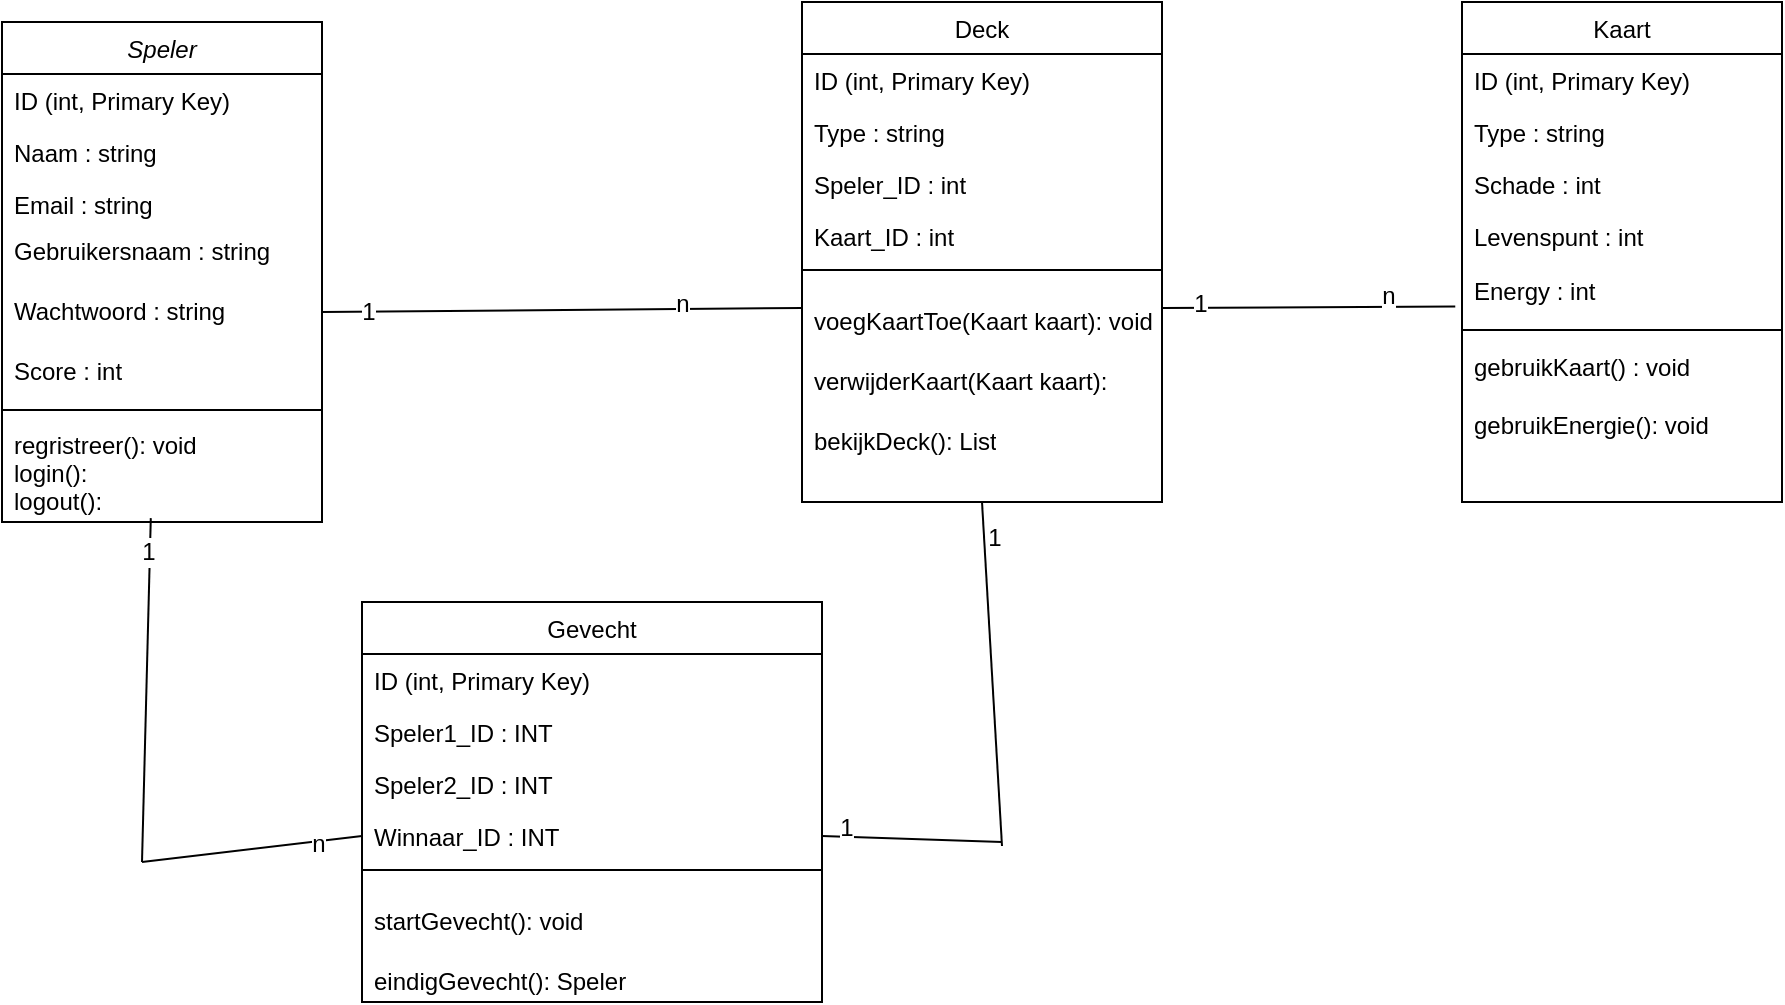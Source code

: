 <mxfile scale="1" border="0" version="27.1.3" pages="6">
  <diagram id="C5RBs43oDa-KdzZeNtuy" name="Page-1">
    <mxGraphModel dx="1281" dy="675" grid="1" gridSize="10" guides="1" tooltips="1" connect="1" arrows="1" fold="1" page="1" pageScale="1" pageWidth="291" pageHeight="413" math="0" shadow="0">
      <root>
        <mxCell id="WIyWlLk6GJQsqaUBKTNV-0" />
        <mxCell id="WIyWlLk6GJQsqaUBKTNV-1" parent="WIyWlLk6GJQsqaUBKTNV-0" />
        <mxCell id="zkfFHV4jXpPFQw0GAbJ--17" value="Kaart" style="swimlane;fontStyle=0;align=center;verticalAlign=top;childLayout=stackLayout;horizontal=1;startSize=26;horizontalStack=0;resizeParent=1;resizeLast=0;collapsible=1;marginBottom=0;rounded=0;shadow=0;strokeWidth=1;" parent="WIyWlLk6GJQsqaUBKTNV-1" vertex="1">
          <mxGeometry x="790" y="100" width="160" height="250" as="geometry">
            <mxRectangle x="550" y="140" width="160" height="26" as="alternateBounds" />
          </mxGeometry>
        </mxCell>
        <mxCell id="zkfFHV4jXpPFQw0GAbJ--18" value="ID (int, Primary Key)" style="text;align=left;verticalAlign=top;spacingLeft=4;spacingRight=4;overflow=hidden;rotatable=0;points=[[0,0.5],[1,0.5]];portConstraint=eastwest;" parent="zkfFHV4jXpPFQw0GAbJ--17" vertex="1">
          <mxGeometry y="26" width="160" height="26" as="geometry" />
        </mxCell>
        <mxCell id="zkfFHV4jXpPFQw0GAbJ--19" value="Type : string" style="text;align=left;verticalAlign=top;spacingLeft=4;spacingRight=4;overflow=hidden;rotatable=0;points=[[0,0.5],[1,0.5]];portConstraint=eastwest;rounded=0;shadow=0;html=0;" parent="zkfFHV4jXpPFQw0GAbJ--17" vertex="1">
          <mxGeometry y="52" width="160" height="26" as="geometry" />
        </mxCell>
        <mxCell id="zkfFHV4jXpPFQw0GAbJ--20" value="Schade : int" style="text;align=left;verticalAlign=top;spacingLeft=4;spacingRight=4;overflow=hidden;rotatable=0;points=[[0,0.5],[1,0.5]];portConstraint=eastwest;rounded=0;shadow=0;html=0;" parent="zkfFHV4jXpPFQw0GAbJ--17" vertex="1">
          <mxGeometry y="78" width="160" height="26" as="geometry" />
        </mxCell>
        <mxCell id="zkfFHV4jXpPFQw0GAbJ--21" value="Levenspunt : int" style="text;align=left;verticalAlign=top;spacingLeft=4;spacingRight=4;overflow=hidden;rotatable=0;points=[[0,0.5],[1,0.5]];portConstraint=eastwest;rounded=0;shadow=0;html=0;" parent="zkfFHV4jXpPFQw0GAbJ--17" vertex="1">
          <mxGeometry y="104" width="160" height="26" as="geometry" />
        </mxCell>
        <mxCell id="dpaKS7ABCNaIOdISt4pN-32" value="Energy : int" style="text;strokeColor=none;fillColor=none;align=left;verticalAlign=middle;spacingLeft=4;spacingRight=4;overflow=hidden;points=[[0,0.5],[1,0.5]];portConstraint=eastwest;rotatable=0;whiteSpace=wrap;html=1;" parent="zkfFHV4jXpPFQw0GAbJ--17" vertex="1">
          <mxGeometry y="130" width="160" height="30" as="geometry" />
        </mxCell>
        <mxCell id="zkfFHV4jXpPFQw0GAbJ--23" value="" style="line;html=1;strokeWidth=1;align=left;verticalAlign=middle;spacingTop=-1;spacingLeft=3;spacingRight=3;rotatable=0;labelPosition=right;points=[];portConstraint=eastwest;" parent="zkfFHV4jXpPFQw0GAbJ--17" vertex="1">
          <mxGeometry y="160" width="160" height="8" as="geometry" />
        </mxCell>
        <mxCell id="dpaKS7ABCNaIOdISt4pN-13" value="gebruikKaart() : void" style="text;strokeColor=none;fillColor=none;align=left;verticalAlign=middle;spacingLeft=4;spacingRight=4;overflow=hidden;points=[[0,0.5],[1,0.5]];portConstraint=eastwest;rotatable=0;whiteSpace=wrap;html=1;" parent="zkfFHV4jXpPFQw0GAbJ--17" vertex="1">
          <mxGeometry y="168" width="160" height="30" as="geometry" />
        </mxCell>
        <mxCell id="dpaKS7ABCNaIOdISt4pN-5" value="gebruikEnergie(): void" style="text;align=left;verticalAlign=top;spacingLeft=4;spacingRight=4;overflow=hidden;rotatable=0;points=[[0,0.5],[1,0.5]];portConstraint=eastwest;rounded=0;shadow=0;html=0;" parent="zkfFHV4jXpPFQw0GAbJ--17" vertex="1">
          <mxGeometry y="198" width="160" height="22" as="geometry" />
        </mxCell>
        <mxCell id="b8Adhgz8Nm8odk31aYE--22" value="Deck" style="swimlane;fontStyle=0;align=center;verticalAlign=top;childLayout=stackLayout;horizontal=1;startSize=26;horizontalStack=0;resizeParent=1;resizeLast=0;collapsible=1;marginBottom=0;rounded=0;shadow=0;strokeWidth=1;" parent="WIyWlLk6GJQsqaUBKTNV-1" vertex="1">
          <mxGeometry x="460" y="100" width="180" height="250" as="geometry">
            <mxRectangle x="550" y="140" width="160" height="26" as="alternateBounds" />
          </mxGeometry>
        </mxCell>
        <mxCell id="b8Adhgz8Nm8odk31aYE--23" value="ID (int, Primary Key)" style="text;align=left;verticalAlign=top;spacingLeft=4;spacingRight=4;overflow=hidden;rotatable=0;points=[[0,0.5],[1,0.5]];portConstraint=eastwest;" parent="b8Adhgz8Nm8odk31aYE--22" vertex="1">
          <mxGeometry y="26" width="180" height="26" as="geometry" />
        </mxCell>
        <mxCell id="b8Adhgz8Nm8odk31aYE--24" value="Type : string" style="text;align=left;verticalAlign=top;spacingLeft=4;spacingRight=4;overflow=hidden;rotatable=0;points=[[0,0.5],[1,0.5]];portConstraint=eastwest;rounded=0;shadow=0;html=0;" parent="b8Adhgz8Nm8odk31aYE--22" vertex="1">
          <mxGeometry y="52" width="180" height="26" as="geometry" />
        </mxCell>
        <mxCell id="b8Adhgz8Nm8odk31aYE--25" value="Speler_ID : int" style="text;align=left;verticalAlign=top;spacingLeft=4;spacingRight=4;overflow=hidden;rotatable=0;points=[[0,0.5],[1,0.5]];portConstraint=eastwest;rounded=0;shadow=0;html=0;" parent="b8Adhgz8Nm8odk31aYE--22" vertex="1">
          <mxGeometry y="78" width="180" height="26" as="geometry" />
        </mxCell>
        <mxCell id="b8Adhgz8Nm8odk31aYE--26" value="Kaart_ID : int" style="text;align=left;verticalAlign=top;spacingLeft=4;spacingRight=4;overflow=hidden;rotatable=0;points=[[0,0.5],[1,0.5]];portConstraint=eastwest;rounded=0;shadow=0;html=0;" parent="b8Adhgz8Nm8odk31aYE--22" vertex="1">
          <mxGeometry y="104" width="180" height="26" as="geometry" />
        </mxCell>
        <mxCell id="b8Adhgz8Nm8odk31aYE--27" value="" style="line;html=1;strokeWidth=1;align=left;verticalAlign=middle;spacingTop=-1;spacingLeft=3;spacingRight=3;rotatable=0;labelPosition=right;points=[];portConstraint=eastwest;" parent="b8Adhgz8Nm8odk31aYE--22" vertex="1">
          <mxGeometry y="130" width="180" height="8" as="geometry" />
        </mxCell>
        <mxCell id="b8Adhgz8Nm8odk31aYE--29" value="&lt;p data-pm-slice=&quot;1 1 [&amp;quot;list&amp;quot;,{&amp;quot;spread&amp;quot;:false,&amp;quot;start&amp;quot;:633,&amp;quot;end&amp;quot;:730},&amp;quot;regular_list_item&amp;quot;,{&amp;quot;start&amp;quot;:633,&amp;quot;end&amp;quot;:666}]&quot;&gt;voegKaartToe(Kaart kaart): void&lt;/p&gt;" style="text;strokeColor=none;fillColor=none;align=left;verticalAlign=middle;spacingLeft=4;spacingRight=4;overflow=hidden;points=[[0,0.5],[1,0.5]];portConstraint=eastwest;rotatable=0;whiteSpace=wrap;html=1;" parent="b8Adhgz8Nm8odk31aYE--22" vertex="1">
          <mxGeometry y="138" width="180" height="30" as="geometry" />
        </mxCell>
        <mxCell id="b8Adhgz8Nm8odk31aYE--31" value="&lt;p data-pm-slice=&quot;1 1 [&amp;quot;list&amp;quot;,{&amp;quot;spread&amp;quot;:false,&amp;quot;start&amp;quot;:633,&amp;quot;end&amp;quot;:730},&amp;quot;regular_list_item&amp;quot;,{&amp;quot;start&amp;quot;:667,&amp;quot;end&amp;quot;:702}]&quot;&gt;verwijderKaart(Kaart kaart): void&lt;/p&gt;" style="text;strokeColor=none;fillColor=none;align=left;verticalAlign=middle;spacingLeft=4;spacingRight=4;overflow=hidden;points=[[0,0.5],[1,0.5]];portConstraint=eastwest;rotatable=0;whiteSpace=wrap;html=1;" parent="b8Adhgz8Nm8odk31aYE--22" vertex="1">
          <mxGeometry y="168" width="180" height="30" as="geometry" />
        </mxCell>
        <mxCell id="b8Adhgz8Nm8odk31aYE--30" value="&lt;p data-pm-slice=&quot;1 1 [&amp;quot;list&amp;quot;,{&amp;quot;spread&amp;quot;:false,&amp;quot;start&amp;quot;:633,&amp;quot;end&amp;quot;:730},&amp;quot;regular_list_item&amp;quot;,{&amp;quot;start&amp;quot;:703,&amp;quot;end&amp;quot;:730}]&quot;&gt;bekijkDeck(): List&lt;/p&gt;" style="text;strokeColor=none;fillColor=none;align=left;verticalAlign=middle;spacingLeft=4;spacingRight=4;overflow=hidden;points=[[0,0.5],[1,0.5]];portConstraint=eastwest;rotatable=0;whiteSpace=wrap;html=1;" parent="b8Adhgz8Nm8odk31aYE--22" vertex="1">
          <mxGeometry y="198" width="180" height="30" as="geometry" />
        </mxCell>
        <mxCell id="b8Adhgz8Nm8odk31aYE--32" value="Gevecht" style="swimlane;fontStyle=0;align=center;verticalAlign=top;childLayout=stackLayout;horizontal=1;startSize=26;horizontalStack=0;resizeParent=1;resizeLast=0;collapsible=1;marginBottom=0;rounded=0;shadow=0;strokeWidth=1;" parent="WIyWlLk6GJQsqaUBKTNV-1" vertex="1">
          <mxGeometry x="240" y="400" width="230" height="200" as="geometry">
            <mxRectangle x="550" y="140" width="160" height="26" as="alternateBounds" />
          </mxGeometry>
        </mxCell>
        <mxCell id="b8Adhgz8Nm8odk31aYE--33" value="ID (int, Primary Key)" style="text;align=left;verticalAlign=top;spacingLeft=4;spacingRight=4;overflow=hidden;rotatable=0;points=[[0,0.5],[1,0.5]];portConstraint=eastwest;" parent="b8Adhgz8Nm8odk31aYE--32" vertex="1">
          <mxGeometry y="26" width="230" height="26" as="geometry" />
        </mxCell>
        <mxCell id="b8Adhgz8Nm8odk31aYE--34" value="Speler1_ID : INT" style="text;align=left;verticalAlign=top;spacingLeft=4;spacingRight=4;overflow=hidden;rotatable=0;points=[[0,0.5],[1,0.5]];portConstraint=eastwest;rounded=0;shadow=0;html=0;" parent="b8Adhgz8Nm8odk31aYE--32" vertex="1">
          <mxGeometry y="52" width="230" height="26" as="geometry" />
        </mxCell>
        <mxCell id="b8Adhgz8Nm8odk31aYE--35" value="Speler2_ID : INT" style="text;align=left;verticalAlign=top;spacingLeft=4;spacingRight=4;overflow=hidden;rotatable=0;points=[[0,0.5],[1,0.5]];portConstraint=eastwest;rounded=0;shadow=0;html=0;" parent="b8Adhgz8Nm8odk31aYE--32" vertex="1">
          <mxGeometry y="78" width="230" height="26" as="geometry" />
        </mxCell>
        <mxCell id="b8Adhgz8Nm8odk31aYE--36" value="Winnaar_ID : INT" style="text;align=left;verticalAlign=top;spacingLeft=4;spacingRight=4;overflow=hidden;rotatable=0;points=[[0,0.5],[1,0.5]];portConstraint=eastwest;rounded=0;shadow=0;html=0;" parent="b8Adhgz8Nm8odk31aYE--32" vertex="1">
          <mxGeometry y="104" width="230" height="26" as="geometry" />
        </mxCell>
        <mxCell id="b8Adhgz8Nm8odk31aYE--37" value="" style="line;html=1;strokeWidth=1;align=left;verticalAlign=middle;spacingTop=-1;spacingLeft=3;spacingRight=3;rotatable=0;labelPosition=right;points=[];portConstraint=eastwest;" parent="b8Adhgz8Nm8odk31aYE--32" vertex="1">
          <mxGeometry y="130" width="230" height="8" as="geometry" />
        </mxCell>
        <mxCell id="b8Adhgz8Nm8odk31aYE--38" value="&lt;p data-pm-slice=&quot;1 1 [&amp;quot;list&amp;quot;,{&amp;quot;spread&amp;quot;:false,&amp;quot;start&amp;quot;:961,&amp;quot;end&amp;quot;:1009},&amp;quot;regular_list_item&amp;quot;,{&amp;quot;start&amp;quot;:961,&amp;quot;end&amp;quot;:983}]&quot;&gt;startGevecht(): void&lt;/p&gt;" style="text;strokeColor=none;fillColor=none;align=left;verticalAlign=middle;spacingLeft=4;spacingRight=4;overflow=hidden;points=[[0,0.5],[1,0.5]];portConstraint=eastwest;rotatable=0;whiteSpace=wrap;html=1;" parent="b8Adhgz8Nm8odk31aYE--32" vertex="1">
          <mxGeometry y="138" width="230" height="30" as="geometry" />
        </mxCell>
        <mxCell id="b8Adhgz8Nm8odk31aYE--39" value="&lt;p data-pm-slice=&quot;1 1 [&amp;quot;list&amp;quot;,{&amp;quot;spread&amp;quot;:false,&amp;quot;start&amp;quot;:961,&amp;quot;end&amp;quot;:1009},&amp;quot;regular_list_item&amp;quot;,{&amp;quot;start&amp;quot;:984,&amp;quot;end&amp;quot;:1009}]&quot;&gt;eindigGevecht(): Speler&lt;/p&gt;" style="text;strokeColor=none;fillColor=none;align=left;verticalAlign=middle;spacingLeft=4;spacingRight=4;overflow=hidden;points=[[0,0.5],[1,0.5]];portConstraint=eastwest;rotatable=0;whiteSpace=wrap;html=1;" parent="b8Adhgz8Nm8odk31aYE--32" vertex="1">
          <mxGeometry y="168" width="230" height="30" as="geometry" />
        </mxCell>
        <mxCell id="E4q_sE0vOw_mOsBelW_s-23" value="Speler" style="swimlane;fontStyle=2;align=center;verticalAlign=top;childLayout=stackLayout;horizontal=1;startSize=26;horizontalStack=0;resizeParent=1;resizeLast=0;collapsible=1;marginBottom=0;rounded=0;shadow=0;strokeWidth=1;" parent="WIyWlLk6GJQsqaUBKTNV-1" vertex="1">
          <mxGeometry x="60" y="110" width="160" height="250" as="geometry">
            <mxRectangle x="230" y="140" width="160" height="26" as="alternateBounds" />
          </mxGeometry>
        </mxCell>
        <mxCell id="E4q_sE0vOw_mOsBelW_s-24" value="ID (int, Primary Key)" style="text;align=left;verticalAlign=top;spacingLeft=4;spacingRight=4;overflow=hidden;rotatable=0;points=[[0,0.5],[1,0.5]];portConstraint=eastwest;" parent="E4q_sE0vOw_mOsBelW_s-23" vertex="1">
          <mxGeometry y="26" width="160" height="26" as="geometry" />
        </mxCell>
        <mxCell id="E4q_sE0vOw_mOsBelW_s-25" value="Naam : string " style="text;align=left;verticalAlign=top;spacingLeft=4;spacingRight=4;overflow=hidden;rotatable=0;points=[[0,0.5],[1,0.5]];portConstraint=eastwest;rounded=0;shadow=0;html=0;" parent="E4q_sE0vOw_mOsBelW_s-23" vertex="1">
          <mxGeometry y="52" width="160" height="26" as="geometry" />
        </mxCell>
        <mxCell id="E4q_sE0vOw_mOsBelW_s-26" value="Email : string" style="text;align=left;verticalAlign=top;spacingLeft=4;spacingRight=4;overflow=hidden;rotatable=0;points=[[0,0.5],[1,0.5]];portConstraint=eastwest;rounded=0;shadow=0;html=0;" parent="E4q_sE0vOw_mOsBelW_s-23" vertex="1">
          <mxGeometry y="78" width="160" height="22" as="geometry" />
        </mxCell>
        <mxCell id="E4q_sE0vOw_mOsBelW_s-27" value="Gebruikersnaam : string" style="text;strokeColor=none;fillColor=none;align=left;verticalAlign=middle;spacingLeft=4;spacingRight=4;overflow=hidden;points=[[0,0.5],[1,0.5]];portConstraint=eastwest;rotatable=0;whiteSpace=wrap;html=1;" parent="E4q_sE0vOw_mOsBelW_s-23" vertex="1">
          <mxGeometry y="100" width="160" height="30" as="geometry" />
        </mxCell>
        <mxCell id="E4q_sE0vOw_mOsBelW_s-28" value="Wachtwoord : string" style="text;strokeColor=none;fillColor=none;align=left;verticalAlign=middle;spacingLeft=4;spacingRight=4;overflow=hidden;points=[[0,0.5],[1,0.5]];portConstraint=eastwest;rotatable=0;whiteSpace=wrap;html=1;" parent="E4q_sE0vOw_mOsBelW_s-23" vertex="1">
          <mxGeometry y="130" width="160" height="30" as="geometry" />
        </mxCell>
        <mxCell id="dpaKS7ABCNaIOdISt4pN-31" value="Score : int" style="text;strokeColor=none;fillColor=none;align=left;verticalAlign=middle;spacingLeft=4;spacingRight=4;overflow=hidden;points=[[0,0.5],[1,0.5]];portConstraint=eastwest;rotatable=0;whiteSpace=wrap;html=1;" parent="E4q_sE0vOw_mOsBelW_s-23" vertex="1">
          <mxGeometry y="160" width="160" height="30" as="geometry" />
        </mxCell>
        <mxCell id="E4q_sE0vOw_mOsBelW_s-29" value="" style="line;html=1;strokeWidth=1;align=left;verticalAlign=middle;spacingTop=-1;spacingLeft=3;spacingRight=3;rotatable=0;labelPosition=right;points=[];portConstraint=eastwest;" parent="E4q_sE0vOw_mOsBelW_s-23" vertex="1">
          <mxGeometry y="190" width="160" height="8" as="geometry" />
        </mxCell>
        <mxCell id="E4q_sE0vOw_mOsBelW_s-30" value="regristreer(): void&#xa;login():&#xa;logout():" style="text;align=left;verticalAlign=top;spacingLeft=4;spacingRight=4;overflow=hidden;rotatable=0;points=[[0,0.5],[1,0.5]];portConstraint=eastwest;rounded=0;shadow=0;html=0;" parent="E4q_sE0vOw_mOsBelW_s-23" vertex="1">
          <mxGeometry y="198" width="160" height="52" as="geometry" />
        </mxCell>
        <mxCell id="dpaKS7ABCNaIOdISt4pN-42" value="" style="endArrow=none;html=1;rounded=0;fontSize=12;startSize=8;endSize=8;curved=1;exitX=1;exitY=0.5;exitDx=0;exitDy=0;entryX=0;entryY=0.5;entryDx=0;entryDy=0;" parent="WIyWlLk6GJQsqaUBKTNV-1" source="E4q_sE0vOw_mOsBelW_s-28" target="b8Adhgz8Nm8odk31aYE--29" edge="1">
          <mxGeometry width="50" height="50" relative="1" as="geometry">
            <mxPoint x="270" y="240" as="sourcePoint" />
            <mxPoint x="320" y="190" as="targetPoint" />
          </mxGeometry>
        </mxCell>
        <mxCell id="dpaKS7ABCNaIOdISt4pN-49" value="1" style="edgeLabel;html=1;align=center;verticalAlign=middle;resizable=0;points=[];fontSize=12;" parent="dpaKS7ABCNaIOdISt4pN-42" vertex="1" connectable="0">
          <mxGeometry x="-0.814" relative="1" as="geometry">
            <mxPoint as="offset" />
          </mxGeometry>
        </mxCell>
        <mxCell id="dpaKS7ABCNaIOdISt4pN-50" value="n" style="edgeLabel;html=1;align=center;verticalAlign=middle;resizable=0;points=[];fontSize=12;" parent="dpaKS7ABCNaIOdISt4pN-42" vertex="1" connectable="0">
          <mxGeometry x="0.501" y="3" relative="1" as="geometry">
            <mxPoint as="offset" />
          </mxGeometry>
        </mxCell>
        <mxCell id="dpaKS7ABCNaIOdISt4pN-43" value="" style="endArrow=none;html=1;rounded=0;fontSize=12;startSize=8;endSize=8;curved=1;exitX=1;exitY=0.5;exitDx=0;exitDy=0;entryX=-0.021;entryY=0.74;entryDx=0;entryDy=0;entryPerimeter=0;" parent="WIyWlLk6GJQsqaUBKTNV-1" source="b8Adhgz8Nm8odk31aYE--29" target="dpaKS7ABCNaIOdISt4pN-32" edge="1">
          <mxGeometry width="50" height="50" relative="1" as="geometry">
            <mxPoint x="630" y="246" as="sourcePoint" />
            <mxPoint x="840" y="244" as="targetPoint" />
          </mxGeometry>
        </mxCell>
        <mxCell id="dpaKS7ABCNaIOdISt4pN-51" value="1" style="edgeLabel;html=1;align=center;verticalAlign=middle;resizable=0;points=[];fontSize=12;" parent="dpaKS7ABCNaIOdISt4pN-43" vertex="1" connectable="0">
          <mxGeometry x="-0.741" y="2" relative="1" as="geometry">
            <mxPoint as="offset" />
          </mxGeometry>
        </mxCell>
        <mxCell id="dpaKS7ABCNaIOdISt4pN-52" value="n&lt;div&gt;&lt;br&gt;&lt;/div&gt;" style="edgeLabel;html=1;align=center;verticalAlign=middle;resizable=0;points=[];fontSize=12;" parent="dpaKS7ABCNaIOdISt4pN-43" vertex="1" connectable="0">
          <mxGeometry x="0.532" y="-1" relative="1" as="geometry">
            <mxPoint as="offset" />
          </mxGeometry>
        </mxCell>
        <mxCell id="dpaKS7ABCNaIOdISt4pN-44" value="" style="endArrow=none;html=1;rounded=0;fontSize=12;startSize=8;endSize=8;curved=1;entryX=0.465;entryY=0.963;entryDx=0;entryDy=0;entryPerimeter=0;" parent="WIyWlLk6GJQsqaUBKTNV-1" target="E4q_sE0vOw_mOsBelW_s-30" edge="1">
          <mxGeometry width="50" height="50" relative="1" as="geometry">
            <mxPoint x="130" y="530" as="sourcePoint" />
            <mxPoint x="146" y="370" as="targetPoint" />
          </mxGeometry>
        </mxCell>
        <mxCell id="dpaKS7ABCNaIOdISt4pN-56" value="1" style="edgeLabel;html=1;align=center;verticalAlign=middle;resizable=0;points=[];fontSize=12;" parent="dpaKS7ABCNaIOdISt4pN-44" vertex="1" connectable="0">
          <mxGeometry x="0.802" y="1" relative="1" as="geometry">
            <mxPoint as="offset" />
          </mxGeometry>
        </mxCell>
        <mxCell id="dpaKS7ABCNaIOdISt4pN-45" value="" style="endArrow=none;html=1;rounded=0;fontSize=12;startSize=8;endSize=8;curved=1;entryX=1;entryY=0.5;entryDx=0;entryDy=0;" parent="WIyWlLk6GJQsqaUBKTNV-1" target="b8Adhgz8Nm8odk31aYE--36" edge="1">
          <mxGeometry width="50" height="50" relative="1" as="geometry">
            <mxPoint x="560" y="520" as="sourcePoint" />
            <mxPoint x="470" y="520" as="targetPoint" />
          </mxGeometry>
        </mxCell>
        <mxCell id="dpaKS7ABCNaIOdISt4pN-59" value="1" style="edgeLabel;html=1;align=center;verticalAlign=middle;resizable=0;points=[];fontSize=12;" parent="dpaKS7ABCNaIOdISt4pN-45" vertex="1" connectable="0">
          <mxGeometry x="0.729" y="-5" relative="1" as="geometry">
            <mxPoint as="offset" />
          </mxGeometry>
        </mxCell>
        <mxCell id="dpaKS7ABCNaIOdISt4pN-47" value="" style="endArrow=none;html=1;rounded=0;fontSize=12;startSize=8;endSize=8;curved=1;entryX=0.5;entryY=1;entryDx=0;entryDy=0;" parent="WIyWlLk6GJQsqaUBKTNV-1" target="b8Adhgz8Nm8odk31aYE--22" edge="1">
          <mxGeometry width="50" height="50" relative="1" as="geometry">
            <mxPoint x="560" y="522" as="sourcePoint" />
            <mxPoint x="564" y="350" as="targetPoint" />
          </mxGeometry>
        </mxCell>
        <mxCell id="dpaKS7ABCNaIOdISt4pN-58" value="1" style="edgeLabel;html=1;align=center;verticalAlign=middle;resizable=0;points=[];fontSize=12;" parent="dpaKS7ABCNaIOdISt4pN-47" vertex="1" connectable="0">
          <mxGeometry x="0.795" y="-5" relative="1" as="geometry">
            <mxPoint as="offset" />
          </mxGeometry>
        </mxCell>
        <mxCell id="dpaKS7ABCNaIOdISt4pN-48" value="" style="endArrow=none;html=1;rounded=0;fontSize=12;startSize=8;endSize=8;curved=1;exitX=0;exitY=0.5;exitDx=0;exitDy=0;" parent="WIyWlLk6GJQsqaUBKTNV-1" source="b8Adhgz8Nm8odk31aYE--36" edge="1">
          <mxGeometry width="50" height="50" relative="1" as="geometry">
            <mxPoint x="220" y="530" as="sourcePoint" />
            <mxPoint x="130" y="530" as="targetPoint" />
          </mxGeometry>
        </mxCell>
        <mxCell id="dpaKS7ABCNaIOdISt4pN-57" value="n" style="edgeLabel;html=1;align=center;verticalAlign=middle;resizable=0;points=[];fontSize=12;" parent="dpaKS7ABCNaIOdISt4pN-48" vertex="1" connectable="0">
          <mxGeometry x="-0.596" y="1" relative="1" as="geometry">
            <mxPoint as="offset" />
          </mxGeometry>
        </mxCell>
      </root>
    </mxGraphModel>
  </diagram>
  <diagram id="4dLUuBqreYB0fyiS2UbZ" name="Page-2">
    <mxGraphModel dx="1290" dy="668" grid="0" gridSize="10" guides="1" tooltips="1" connect="1" arrows="1" fold="1" page="0" pageScale="1" pageWidth="291" pageHeight="413" math="0" shadow="0">
      <root>
        <mxCell id="0" />
        <mxCell id="1" parent="0" />
        <mxCell id="2v0v_lH9Xw1OZAS32MmC-1" value="user&#xa;" style="swimlane;fontStyle=2;align=center;verticalAlign=top;childLayout=stackLayout;horizontal=1;startSize=26;horizontalStack=0;resizeParent=1;resizeLast=0;collapsible=1;marginBottom=0;rounded=0;shadow=0;strokeWidth=1;" vertex="1" parent="1">
          <mxGeometry x="60" y="110" width="160" height="250" as="geometry">
            <mxRectangle x="230" y="140" width="160" height="26" as="alternateBounds" />
          </mxGeometry>
        </mxCell>
        <mxCell id="2v0v_lH9Xw1OZAS32MmC-2" value="ID (int, Primary Key)" style="text;align=left;verticalAlign=top;spacingLeft=4;spacingRight=4;overflow=hidden;rotatable=0;points=[[0,0.5],[1,0.5]];portConstraint=eastwest;" vertex="1" parent="2v0v_lH9Xw1OZAS32MmC-1">
          <mxGeometry y="26" width="160" height="26" as="geometry" />
        </mxCell>
        <mxCell id="2v0v_lH9Xw1OZAS32MmC-3" value="Naam : string " style="text;align=left;verticalAlign=top;spacingLeft=4;spacingRight=4;overflow=hidden;rotatable=0;points=[[0,0.5],[1,0.5]];portConstraint=eastwest;rounded=0;shadow=0;html=0;" vertex="1" parent="2v0v_lH9Xw1OZAS32MmC-1">
          <mxGeometry y="52" width="160" height="26" as="geometry" />
        </mxCell>
        <mxCell id="2v0v_lH9Xw1OZAS32MmC-4" value="Email : string" style="text;align=left;verticalAlign=top;spacingLeft=4;spacingRight=4;overflow=hidden;rotatable=0;points=[[0,0.5],[1,0.5]];portConstraint=eastwest;rounded=0;shadow=0;html=0;" vertex="1" parent="2v0v_lH9Xw1OZAS32MmC-1">
          <mxGeometry y="78" width="160" height="22" as="geometry" />
        </mxCell>
        <mxCell id="2v0v_lH9Xw1OZAS32MmC-5" value="Gebruikersnaam : string" style="text;strokeColor=none;fillColor=none;align=left;verticalAlign=middle;spacingLeft=4;spacingRight=4;overflow=hidden;points=[[0,0.5],[1,0.5]];portConstraint=eastwest;rotatable=0;whiteSpace=wrap;html=1;" vertex="1" parent="2v0v_lH9Xw1OZAS32MmC-1">
          <mxGeometry y="100" width="160" height="30" as="geometry" />
        </mxCell>
        <mxCell id="2v0v_lH9Xw1OZAS32MmC-6" value="Wachtwoord : string" style="text;strokeColor=none;fillColor=none;align=left;verticalAlign=middle;spacingLeft=4;spacingRight=4;overflow=hidden;points=[[0,0.5],[1,0.5]];portConstraint=eastwest;rotatable=0;whiteSpace=wrap;html=1;" vertex="1" parent="2v0v_lH9Xw1OZAS32MmC-1">
          <mxGeometry y="130" width="160" height="30" as="geometry" />
        </mxCell>
        <mxCell id="2v0v_lH9Xw1OZAS32MmC-8" value="" style="line;html=1;strokeWidth=1;align=left;verticalAlign=middle;spacingTop=-1;spacingLeft=3;spacingRight=3;rotatable=0;labelPosition=right;points=[];portConstraint=eastwest;" vertex="1" parent="2v0v_lH9Xw1OZAS32MmC-1">
          <mxGeometry y="160" width="160" height="8" as="geometry" />
        </mxCell>
        <mxCell id="2v0v_lH9Xw1OZAS32MmC-9" value="regristreer(): void&#xa;login():&#xa;logout():" style="text;align=left;verticalAlign=top;spacingLeft=4;spacingRight=4;overflow=hidden;rotatable=0;points=[[0,0.5],[1,0.5]];portConstraint=eastwest;rounded=0;shadow=0;html=0;" vertex="1" parent="2v0v_lH9Xw1OZAS32MmC-1">
          <mxGeometry y="168" width="160" height="52" as="geometry" />
        </mxCell>
      </root>
    </mxGraphModel>
  </diagram>
  <diagram id="Se0LqMSqK_Tje_gRYRtB" name="Page-3">
    <mxGraphModel dx="1681" dy="1075" grid="0" gridSize="10" guides="1" tooltips="1" connect="1" arrows="1" fold="1" page="0" pageScale="1" pageWidth="291" pageHeight="413" math="0" shadow="0">
      <root>
        <mxCell id="0" />
        <mxCell id="1" parent="0" />
        <mxCell id="rgdWv2ttsFMwpXLmo9iv-1" value="Speler" style="swimlane;fontStyle=0;childLayout=stackLayout;horizontal=1;startSize=30;horizontalStack=0;resizeParent=1;resizeParentMax=0;resizeLast=0;collapsible=1;marginBottom=0;whiteSpace=wrap;html=1;" parent="1" vertex="1">
          <mxGeometry x="125" y="-163" width="140" height="210" as="geometry" />
        </mxCell>
        <mxCell id="rgdWv2ttsFMwpXLmo9iv-2" value="ID : INT" style="text;strokeColor=none;fillColor=none;align=left;verticalAlign=middle;spacingLeft=4;spacingRight=4;overflow=hidden;points=[[0,0.5],[1,0.5]];portConstraint=eastwest;rotatable=0;whiteSpace=wrap;html=1;" parent="rgdWv2ttsFMwpXLmo9iv-1" vertex="1">
          <mxGeometry y="30" width="140" height="30" as="geometry" />
        </mxCell>
        <mxCell id="_zBJ2GStFYLfJhQwSsYU-12" value="Club_ID : INT" style="text;strokeColor=none;fillColor=none;align=left;verticalAlign=middle;spacingLeft=4;spacingRight=4;overflow=hidden;points=[[0,0.5],[1,0.5]];portConstraint=eastwest;rotatable=0;whiteSpace=wrap;html=1;" parent="rgdWv2ttsFMwpXLmo9iv-1" vertex="1">
          <mxGeometry y="60" width="140" height="30" as="geometry" />
        </mxCell>
        <mxCell id="rgdWv2ttsFMwpXLmo9iv-3" value="Naam: String" style="text;strokeColor=none;fillColor=none;align=left;verticalAlign=middle;spacingLeft=4;spacingRight=4;overflow=hidden;points=[[0,0.5],[1,0.5]];portConstraint=eastwest;rotatable=0;whiteSpace=wrap;html=1;" parent="rgdWv2ttsFMwpXLmo9iv-1" vertex="1">
          <mxGeometry y="90" width="140" height="30" as="geometry" />
        </mxCell>
        <mxCell id="rgdWv2ttsFMwpXLmo9iv-4" value="Achternaam: String" style="text;strokeColor=none;fillColor=none;align=left;verticalAlign=middle;spacingLeft=4;spacingRight=4;overflow=hidden;points=[[0,0.5],[1,0.5]];portConstraint=eastwest;rotatable=0;whiteSpace=wrap;html=1;" parent="rgdWv2ttsFMwpXLmo9iv-1" vertex="1">
          <mxGeometry y="120" width="140" height="30" as="geometry" />
        </mxCell>
        <mxCell id="_zBJ2GStFYLfJhQwSsYU-10" value="Lengte : INT" style="text;strokeColor=none;fillColor=none;align=left;verticalAlign=middle;spacingLeft=4;spacingRight=4;overflow=hidden;points=[[0,0.5],[1,0.5]];portConstraint=eastwest;rotatable=0;whiteSpace=wrap;html=1;" parent="rgdWv2ttsFMwpXLmo9iv-1" vertex="1">
          <mxGeometry y="150" width="140" height="30" as="geometry" />
        </mxCell>
        <mxCell id="_zBJ2GStFYLfJhQwSsYU-17" value="Gewicht: INT" style="text;strokeColor=none;fillColor=none;align=left;verticalAlign=middle;spacingLeft=4;spacingRight=4;overflow=hidden;points=[[0,0.5],[1,0.5]];portConstraint=eastwest;rotatable=0;whiteSpace=wrap;html=1;" parent="rgdWv2ttsFMwpXLmo9iv-1" vertex="1">
          <mxGeometry y="180" width="140" height="30" as="geometry" />
        </mxCell>
        <mxCell id="_zBJ2GStFYLfJhQwSsYU-4" value="Club" style="swimlane;fontStyle=0;childLayout=stackLayout;horizontal=1;startSize=30;horizontalStack=0;resizeParent=1;resizeParentMax=0;resizeLast=0;collapsible=1;marginBottom=0;whiteSpace=wrap;html=1;" parent="1" vertex="1">
          <mxGeometry x="-198" y="-163" width="140" height="180" as="geometry" />
        </mxCell>
        <mxCell id="_zBJ2GStFYLfJhQwSsYU-5" value="ID: INT" style="text;strokeColor=none;fillColor=none;align=left;verticalAlign=middle;spacingLeft=4;spacingRight=4;overflow=hidden;points=[[0,0.5],[1,0.5]];portConstraint=eastwest;rotatable=0;whiteSpace=wrap;html=1;" parent="_zBJ2GStFYLfJhQwSsYU-4" vertex="1">
          <mxGeometry y="30" width="140" height="30" as="geometry" />
        </mxCell>
        <mxCell id="_zBJ2GStFYLfJhQwSsYU-8" value="Competitie: String" style="text;strokeColor=none;fillColor=none;align=left;verticalAlign=middle;spacingLeft=4;spacingRight=4;overflow=hidden;points=[[0,0.5],[1,0.5]];portConstraint=eastwest;rotatable=0;whiteSpace=wrap;html=1;" parent="_zBJ2GStFYLfJhQwSsYU-4" vertex="1">
          <mxGeometry y="60" width="140" height="30" as="geometry" />
        </mxCell>
        <mxCell id="_zBJ2GStFYLfJhQwSsYU-6" value="Speler_ID: INT" style="text;strokeColor=none;fillColor=none;align=left;verticalAlign=middle;spacingLeft=4;spacingRight=4;overflow=hidden;points=[[0,0.5],[1,0.5]];portConstraint=eastwest;rotatable=0;whiteSpace=wrap;html=1;" parent="_zBJ2GStFYLfJhQwSsYU-4" vertex="1">
          <mxGeometry y="90" width="140" height="30" as="geometry" />
        </mxCell>
        <mxCell id="_zBJ2GStFYLfJhQwSsYU-7" value="Manager_ID: INT" style="text;strokeColor=none;fillColor=none;align=left;verticalAlign=middle;spacingLeft=4;spacingRight=4;overflow=hidden;points=[[0,0.5],[1,0.5]];portConstraint=eastwest;rotatable=0;whiteSpace=wrap;html=1;" parent="_zBJ2GStFYLfJhQwSsYU-4" vertex="1">
          <mxGeometry y="120" width="140" height="30" as="geometry" />
        </mxCell>
        <mxCell id="_zBJ2GStFYLfJhQwSsYU-13" value="Trofeeën: INT" style="text;strokeColor=none;fillColor=none;align=left;verticalAlign=middle;spacingLeft=4;spacingRight=4;overflow=hidden;points=[[0,0.5],[1,0.5]];portConstraint=eastwest;rotatable=0;whiteSpace=wrap;html=1;" parent="_zBJ2GStFYLfJhQwSsYU-4" vertex="1">
          <mxGeometry y="150" width="140" height="30" as="geometry" />
        </mxCell>
        <mxCell id="_zBJ2GStFYLfJhQwSsYU-16" style="edgeStyle=none;curved=1;rounded=0;orthogonalLoop=1;jettySize=auto;html=1;exitX=1;exitY=0.5;exitDx=0;exitDy=0;entryX=-0.014;entryY=0.22;entryDx=0;entryDy=0;entryPerimeter=0;fontSize=12;startSize=8;endSize=8;" parent="1" source="_zBJ2GStFYLfJhQwSsYU-7" target="rgdWv2ttsFMwpXLmo9iv-4" edge="1">
          <mxGeometry relative="1" as="geometry" />
        </mxCell>
        <mxCell id="AspG4v1CsgclxKba_5Wg-1" value="1" style="edgeLabel;html=1;align=center;verticalAlign=middle;resizable=0;points=[];fontSize=12;" parent="_zBJ2GStFYLfJhQwSsYU-16" vertex="1" connectable="0">
          <mxGeometry x="-0.764" y="-3" relative="1" as="geometry">
            <mxPoint as="offset" />
          </mxGeometry>
        </mxCell>
        <mxCell id="AspG4v1CsgclxKba_5Wg-2" value="N" style="edgeLabel;html=1;align=center;verticalAlign=middle;resizable=0;points=[];fontSize=12;" parent="_zBJ2GStFYLfJhQwSsYU-16" vertex="1" connectable="0">
          <mxGeometry x="0.659" y="-2" relative="1" as="geometry">
            <mxPoint as="offset" />
          </mxGeometry>
        </mxCell>
      </root>
    </mxGraphModel>
  </diagram>
  <diagram id="ZoJvv4ue26SfR5ufDoHM" name="Page-4">
    <mxGraphModel dx="1681" dy="1110" grid="0" gridSize="10" guides="1" tooltips="1" connect="1" arrows="1" fold="1" page="0" pageScale="1" pageWidth="291" pageHeight="413" math="0" shadow="0">
      <root>
        <mxCell id="0" />
        <mxCell id="1" parent="0" />
        <mxCell id="quAWE8zTXIfl4jI4RHeY-9" style="edgeStyle=none;curved=1;rounded=0;orthogonalLoop=1;jettySize=auto;html=1;entryX=0.5;entryY=0;entryDx=0;entryDy=0;fontSize=12;startSize=8;endSize=8;" parent="1" source="quAWE8zTXIfl4jI4RHeY-3" target="quAWE8zTXIfl4jI4RHeY-7" edge="1">
          <mxGeometry relative="1" as="geometry" />
        </mxCell>
        <mxCell id="quAWE8zTXIfl4jI4RHeY-3" value="Start" style="strokeWidth=2;html=1;shape=mxgraph.flowchart.terminator;whiteSpace=wrap;" parent="1" vertex="1">
          <mxGeometry x="-115" y="-85" width="190" height="103" as="geometry" />
        </mxCell>
        <mxCell id="quAWE8zTXIfl4jI4RHeY-7" value="Club stuurt speler contract" style="rounded=1;whiteSpace=wrap;html=1;absoluteArcSize=1;arcSize=14;strokeWidth=2;rotation=0;" parent="1" vertex="1">
          <mxGeometry x="-112" y="63" width="177.5" height="114" as="geometry" />
        </mxCell>
        <mxCell id="quAWE8zTXIfl4jI4RHeY-13" style="edgeStyle=none;curved=1;rounded=0;orthogonalLoop=1;jettySize=auto;html=1;exitX=0.5;exitY=1;exitDx=0;exitDy=0;exitPerimeter=0;fontSize=12;startSize=8;endSize=8;" parent="1" source="quAWE8zTXIfl4jI4RHeY-10" target="quAWE8zTXIfl4jI4RHeY-12" edge="1">
          <mxGeometry relative="1" as="geometry" />
        </mxCell>
        <mxCell id="quAWE8zTXIfl4jI4RHeY-14" value="ja" style="edgeLabel;html=1;align=center;verticalAlign=middle;resizable=0;points=[];fontSize=12;" parent="quAWE8zTXIfl4jI4RHeY-13" vertex="1" connectable="0">
          <mxGeometry x="-0.166" y="1" relative="1" as="geometry">
            <mxPoint as="offset" />
          </mxGeometry>
        </mxCell>
        <mxCell id="quAWE8zTXIfl4jI4RHeY-10" value="speler accepteerd contract?" style="strokeWidth=2;html=1;shape=mxgraph.flowchart.decision;whiteSpace=wrap;" parent="1" vertex="1">
          <mxGeometry x="-95.12" y="239" width="143.75" height="145" as="geometry" />
        </mxCell>
        <mxCell id="quAWE8zTXIfl4jI4RHeY-11" style="edgeStyle=none;curved=1;rounded=0;orthogonalLoop=1;jettySize=auto;html=1;entryX=0.5;entryY=0;entryDx=0;entryDy=0;entryPerimeter=0;fontSize=12;startSize=8;endSize=8;" parent="1" source="quAWE8zTXIfl4jI4RHeY-7" target="quAWE8zTXIfl4jI4RHeY-10" edge="1">
          <mxGeometry relative="1" as="geometry" />
        </mxCell>
        <mxCell id="quAWE8zTXIfl4jI4RHeY-16" style="edgeStyle=none;curved=1;rounded=0;orthogonalLoop=1;jettySize=auto;html=1;exitX=1;exitY=0.5;exitDx=0;exitDy=0;entryX=0;entryY=0.5;entryDx=0;entryDy=0;fontSize=12;startSize=8;endSize=8;entryPerimeter=0;" parent="1" target="quAWE8zTXIfl4jI4RHeY-18" edge="1">
          <mxGeometry relative="1" as="geometry">
            <mxPoint x="48.63" y="311" as="sourcePoint" />
            <mxPoint x="137.88" y="311" as="targetPoint" />
          </mxGeometry>
        </mxCell>
        <mxCell id="quAWE8zTXIfl4jI4RHeY-17" value="nee" style="edgeLabel;html=1;align=center;verticalAlign=middle;resizable=0;points=[];fontSize=12;" parent="quAWE8zTXIfl4jI4RHeY-16" vertex="1" connectable="0">
          <mxGeometry x="-0.119" y="2" relative="1" as="geometry">
            <mxPoint x="6" y="2" as="offset" />
          </mxGeometry>
        </mxCell>
        <mxCell id="quAWE8zTXIfl4jI4RHeY-12" value="Speler word lid van club&amp;nbsp;" style="rounded=1;whiteSpace=wrap;html=1;absoluteArcSize=1;arcSize=14;strokeWidth=2;rotation=0;" parent="1" vertex="1">
          <mxGeometry x="-108.75" y="488" width="177.5" height="114" as="geometry" />
        </mxCell>
        <mxCell id="quAWE8zTXIfl4jI4RHeY-18" value="Einde" style="strokeWidth=2;html=1;shape=mxgraph.flowchart.start_1;whiteSpace=wrap;" parent="1" vertex="1">
          <mxGeometry x="137" y="281.5" width="100" height="60" as="geometry" />
        </mxCell>
        <mxCell id="6Fy8pU8H6G7sNuaEWqi5-1" value="" style="endArrow=classic;html=1;rounded=0;fontSize=12;startSize=8;endSize=8;curved=1;exitX=0.463;exitY=0.998;exitDx=0;exitDy=0;exitPerimeter=0;" edge="1" parent="1" source="quAWE8zTXIfl4jI4RHeY-12">
          <mxGeometry width="50" height="50" relative="1" as="geometry">
            <mxPoint x="-45" y="686" as="sourcePoint" />
            <mxPoint x="-24" y="684" as="targetPoint" />
          </mxGeometry>
        </mxCell>
        <mxCell id="6Fy8pU8H6G7sNuaEWqi5-3" value="Speler speelt wedstrijden" style="rounded=1;whiteSpace=wrap;html=1;absoluteArcSize=1;arcSize=14;strokeWidth=2;rotation=0;" vertex="1" parent="1">
          <mxGeometry x="-111.99" y="684" width="177.5" height="114" as="geometry" />
        </mxCell>
        <mxCell id="6Fy8pU8H6G7sNuaEWqi5-4" value="" style="endArrow=classic;html=1;rounded=0;fontSize=12;startSize=8;endSize=8;curved=1;" edge="1" parent="1" source="6Fy8pU8H6G7sNuaEWqi5-3">
          <mxGeometry width="50" height="50" relative="1" as="geometry">
            <mxPoint x="-35" y="818" as="sourcePoint" />
            <mxPoint x="-23" y="857" as="targetPoint" />
          </mxGeometry>
        </mxCell>
        <mxCell id="6Fy8pU8H6G7sNuaEWqi5-5" value="Contract loopt af" style="rounded=1;whiteSpace=wrap;html=1;absoluteArcSize=1;arcSize=14;strokeWidth=2;rotation=0;" vertex="1" parent="1">
          <mxGeometry x="-106" y="853" width="177.5" height="114" as="geometry" />
        </mxCell>
        <mxCell id="6Fy8pU8H6G7sNuaEWqi5-12" style="edgeStyle=none;curved=1;rounded=0;orthogonalLoop=1;jettySize=auto;html=1;exitX=1;exitY=0.5;exitDx=0;exitDy=0;exitPerimeter=0;fontSize=12;startSize=8;endSize=8;" edge="1" parent="1" source="6Fy8pU8H6G7sNuaEWqi5-6" target="6Fy8pU8H6G7sNuaEWqi5-8">
          <mxGeometry relative="1" as="geometry" />
        </mxCell>
        <mxCell id="6Fy8pU8H6G7sNuaEWqi5-13" value="Ja" style="edgeLabel;html=1;align=center;verticalAlign=middle;resizable=0;points=[];fontSize=12;" vertex="1" connectable="0" parent="6Fy8pU8H6G7sNuaEWqi5-12">
          <mxGeometry x="0.032" y="-4" relative="1" as="geometry">
            <mxPoint as="offset" />
          </mxGeometry>
        </mxCell>
        <mxCell id="6Fy8pU8H6G7sNuaEWqi5-14" style="edgeStyle=none;curved=1;rounded=0;orthogonalLoop=1;jettySize=auto;html=1;exitX=0.5;exitY=1;exitDx=0;exitDy=0;exitPerimeter=0;fontSize=12;startSize=8;endSize=8;" edge="1" parent="1" source="6Fy8pU8H6G7sNuaEWqi5-6">
          <mxGeometry relative="1" as="geometry">
            <mxPoint x="-9" y="1270.6" as="targetPoint" />
          </mxGeometry>
        </mxCell>
        <mxCell id="6Fy8pU8H6G7sNuaEWqi5-15" value="ja" style="edgeLabel;html=1;align=center;verticalAlign=middle;resizable=0;points=[];fontSize=12;" vertex="1" connectable="0" parent="6Fy8pU8H6G7sNuaEWqi5-14">
          <mxGeometry x="0.314" y="-3" relative="1" as="geometry">
            <mxPoint as="offset" />
          </mxGeometry>
        </mxCell>
        <mxCell id="6Fy8pU8H6G7sNuaEWqi5-6" value="Speler stopt?" style="strokeWidth=2;html=1;shape=mxgraph.flowchart.decision;whiteSpace=wrap;" vertex="1" parent="1">
          <mxGeometry x="-81" y="1041" width="143.75" height="145" as="geometry" />
        </mxCell>
        <mxCell id="6Fy8pU8H6G7sNuaEWqi5-8" value="Einde" style="ellipse;whiteSpace=wrap;html=1;" vertex="1" parent="1">
          <mxGeometry x="192" y="1073.5" width="120" height="80" as="geometry" />
        </mxCell>
        <mxCell id="6Fy8pU8H6G7sNuaEWqi5-11" style="edgeStyle=none;curved=1;rounded=0;orthogonalLoop=1;jettySize=auto;html=1;exitX=0.5;exitY=1;exitDx=0;exitDy=0;entryX=0.473;entryY=0.061;entryDx=0;entryDy=0;entryPerimeter=0;fontSize=12;startSize=8;endSize=8;" edge="1" parent="1" source="6Fy8pU8H6G7sNuaEWqi5-5" target="6Fy8pU8H6G7sNuaEWqi5-6">
          <mxGeometry relative="1" as="geometry" />
        </mxCell>
        <mxCell id="6Fy8pU8H6G7sNuaEWqi5-20" style="edgeStyle=none;curved=1;rounded=0;orthogonalLoop=1;jettySize=auto;html=1;exitX=0.5;exitY=1;exitDx=0;exitDy=0;entryX=0.5;entryY=0;entryDx=0;entryDy=0;fontSize=12;startSize=8;endSize=8;" edge="1" parent="1" source="6Fy8pU8H6G7sNuaEWqi5-18" target="6Fy8pU8H6G7sNuaEWqi5-19">
          <mxGeometry relative="1" as="geometry" />
        </mxCell>
        <mxCell id="6Fy8pU8H6G7sNuaEWqi5-18" value="Speler blijft spelen tot hij stopt" style="rounded=1;whiteSpace=wrap;html=1;absoluteArcSize=1;arcSize=14;strokeWidth=2;rotation=0;" vertex="1" parent="1">
          <mxGeometry x="-97.87" y="1270" width="177.5" height="114" as="geometry" />
        </mxCell>
        <mxCell id="6Fy8pU8H6G7sNuaEWqi5-19" value="Einde" style="ellipse;whiteSpace=wrap;html=1;" vertex="1" parent="1">
          <mxGeometry x="-72" y="1426" width="120" height="80" as="geometry" />
        </mxCell>
      </root>
    </mxGraphModel>
  </diagram>
  <diagram id="hfLFfXuM_z3H96GLxQCW" name="Page-5">
    <mxGraphModel dx="1188" dy="1038" grid="0" gridSize="10" guides="1" tooltips="1" connect="1" arrows="1" fold="1" page="0" pageScale="1" pageWidth="291" pageHeight="413" math="0" shadow="0">
      <root>
        <mxCell id="0" />
        <mxCell id="1" parent="0" />
        <mxCell id="jMqaOYPSsdtY2Ey_MJ3g-1" value="Gewichten tracker" style="swimlane;fontStyle=0;childLayout=stackLayout;horizontal=1;startSize=30;horizontalStack=0;resizeParent=1;resizeParentMax=0;resizeLast=0;collapsible=1;marginBottom=0;whiteSpace=wrap;html=1;" vertex="1" parent="1">
          <mxGeometry x="264" y="103" width="140" height="230" as="geometry" />
        </mxCell>
        <mxCell id="jMqaOYPSsdtY2Ey_MJ3g-2" value="ID : INT" style="text;strokeColor=none;fillColor=none;align=left;verticalAlign=middle;spacingLeft=4;spacingRight=4;overflow=hidden;points=[[0,0.5],[1,0.5]];portConstraint=eastwest;rotatable=0;whiteSpace=wrap;html=1;" vertex="1" parent="jMqaOYPSsdtY2Ey_MJ3g-1">
          <mxGeometry y="30" width="140" height="30" as="geometry" />
        </mxCell>
        <mxCell id="jMqaOYPSsdtY2Ey_MJ3g-24" value="" style="line;strokeWidth=2;html=1;" vertex="1" parent="jMqaOYPSsdtY2Ey_MJ3g-1">
          <mxGeometry y="60" width="140" height="10" as="geometry" />
        </mxCell>
        <mxCell id="jMqaOYPSsdtY2Ey_MJ3g-3" value="entries: Gewicht Invoering" style="text;strokeColor=none;fillColor=none;align=left;verticalAlign=middle;spacingLeft=4;spacingRight=4;overflow=hidden;points=[[0,0.5],[1,0.5]];portConstraint=eastwest;rotatable=0;whiteSpace=wrap;html=1;" vertex="1" parent="jMqaOYPSsdtY2Ey_MJ3g-1">
          <mxGeometry y="70" width="140" height="30" as="geometry" />
        </mxCell>
        <mxCell id="jMqaOYPSsdtY2Ey_MJ3g-25" value="" style="line;strokeWidth=2;html=1;" vertex="1" parent="jMqaOYPSsdtY2Ey_MJ3g-1">
          <mxGeometry y="100" width="140" height="10" as="geometry" />
        </mxCell>
        <mxCell id="jMqaOYPSsdtY2Ey_MJ3g-27" value="constructor()&amp;nbsp;" style="text;strokeColor=none;fillColor=none;align=left;verticalAlign=middle;spacingLeft=4;spacingRight=4;overflow=hidden;points=[[0,0.5],[1,0.5]];portConstraint=eastwest;rotatable=0;whiteSpace=wrap;html=1;" vertex="1" parent="jMqaOYPSsdtY2Ey_MJ3g-1">
          <mxGeometry y="110" width="140" height="30" as="geometry" />
        </mxCell>
        <mxCell id="jMqaOYPSsdtY2Ey_MJ3g-4" value="add(weight)" style="text;strokeColor=none;fillColor=none;align=left;verticalAlign=middle;spacingLeft=4;spacingRight=4;overflow=hidden;points=[[0,0.5],[1,0.5]];portConstraint=eastwest;rotatable=0;whiteSpace=wrap;html=1;" vertex="1" parent="jMqaOYPSsdtY2Ey_MJ3g-1">
          <mxGeometry y="140" width="140" height="30" as="geometry" />
        </mxCell>
        <mxCell id="jMqaOYPSsdtY2Ey_MJ3g-5" value="delete()" style="text;strokeColor=none;fillColor=none;align=left;verticalAlign=middle;spacingLeft=4;spacingRight=4;overflow=hidden;points=[[0,0.5],[1,0.5]];portConstraint=eastwest;rotatable=0;whiteSpace=wrap;html=1;" vertex="1" parent="jMqaOYPSsdtY2Ey_MJ3g-1">
          <mxGeometry y="170" width="140" height="30" as="geometry" />
        </mxCell>
        <mxCell id="jMqaOYPSsdtY2Ey_MJ3g-6" value="save()" style="text;strokeColor=none;fillColor=none;align=left;verticalAlign=middle;spacingLeft=4;spacingRight=4;overflow=hidden;points=[[0,0.5],[1,0.5]];portConstraint=eastwest;rotatable=0;whiteSpace=wrap;html=1;" vertex="1" parent="jMqaOYPSsdtY2Ey_MJ3g-1">
          <mxGeometry y="200" width="140" height="30" as="geometry" />
        </mxCell>
        <mxCell id="jMqaOYPSsdtY2Ey_MJ3g-8" value="Gewicht Invoering" style="swimlane;fontStyle=0;childLayout=stackLayout;horizontal=1;startSize=30;horizontalStack=0;resizeParent=1;resizeParentMax=0;resizeLast=0;collapsible=1;marginBottom=0;whiteSpace=wrap;html=1;" vertex="1" parent="1">
          <mxGeometry x="-65" y="178" width="140" height="150" as="geometry" />
        </mxCell>
        <mxCell id="jMqaOYPSsdtY2Ey_MJ3g-9" value="ID: INT" style="text;strokeColor=none;fillColor=none;align=left;verticalAlign=middle;spacingLeft=4;spacingRight=4;overflow=hidden;points=[[0,0.5],[1,0.5]];portConstraint=eastwest;rotatable=0;whiteSpace=wrap;html=1;" vertex="1" parent="jMqaOYPSsdtY2Ey_MJ3g-8">
          <mxGeometry y="30" width="140" height="30" as="geometry" />
        </mxCell>
        <mxCell id="jMqaOYPSsdtY2Ey_MJ3g-10" value="Gewicht: FLOAT" style="text;strokeColor=none;fillColor=none;align=left;verticalAlign=middle;spacingLeft=4;spacingRight=4;overflow=hidden;points=[[0,0.5],[1,0.5]];portConstraint=eastwest;rotatable=0;whiteSpace=wrap;html=1;" vertex="1" parent="jMqaOYPSsdtY2Ey_MJ3g-8">
          <mxGeometry y="60" width="140" height="30" as="geometry" />
        </mxCell>
        <mxCell id="jMqaOYPSsdtY2Ey_MJ3g-11" value="Datum: INT" style="text;strokeColor=none;fillColor=none;align=left;verticalAlign=middle;spacingLeft=4;spacingRight=4;overflow=hidden;points=[[0,0.5],[1,0.5]];portConstraint=eastwest;rotatable=0;whiteSpace=wrap;html=1;" vertex="1" parent="jMqaOYPSsdtY2Ey_MJ3g-8">
          <mxGeometry y="90" width="140" height="30" as="geometry" />
        </mxCell>
        <mxCell id="jMqaOYPSsdtY2Ey_MJ3g-26" value="constructor()&amp;nbsp;" style="text;strokeColor=none;fillColor=none;align=left;verticalAlign=middle;spacingLeft=4;spacingRight=4;overflow=hidden;points=[[0,0.5],[1,0.5]];portConstraint=eastwest;rotatable=0;whiteSpace=wrap;html=1;" vertex="1" parent="jMqaOYPSsdtY2Ey_MJ3g-8">
          <mxGeometry y="120" width="140" height="30" as="geometry" />
        </mxCell>
        <mxCell id="jMqaOYPSsdtY2Ey_MJ3g-14" style="edgeStyle=none;curved=1;rounded=0;orthogonalLoop=1;jettySize=auto;html=1;exitX=1;exitY=0.5;exitDx=0;exitDy=0;entryX=-0.014;entryY=0.22;entryDx=0;entryDy=0;entryPerimeter=0;fontSize=12;startSize=8;endSize=8;" edge="1" parent="1" target="jMqaOYPSsdtY2Ey_MJ3g-5">
          <mxGeometry relative="1" as="geometry">
            <mxPoint x="81" y="238" as="sourcePoint" />
          </mxGeometry>
        </mxCell>
        <mxCell id="jMqaOYPSsdtY2Ey_MJ3g-15" value="1" style="edgeLabel;html=1;align=center;verticalAlign=middle;resizable=0;points=[];fontSize=12;" vertex="1" connectable="0" parent="jMqaOYPSsdtY2Ey_MJ3g-14">
          <mxGeometry x="-0.764" y="-3" relative="1" as="geometry">
            <mxPoint as="offset" />
          </mxGeometry>
        </mxCell>
        <mxCell id="jMqaOYPSsdtY2Ey_MJ3g-16" value="N" style="edgeLabel;html=1;align=center;verticalAlign=middle;resizable=0;points=[];fontSize=12;" vertex="1" connectable="0" parent="jMqaOYPSsdtY2Ey_MJ3g-14">
          <mxGeometry x="0.659" y="-2" relative="1" as="geometry">
            <mxPoint as="offset" />
          </mxGeometry>
        </mxCell>
        <mxCell id="jMqaOYPSsdtY2Ey_MJ3g-22" value="" style="line;strokeWidth=2;html=1;" vertex="1" parent="1">
          <mxGeometry x="-65" y="296" width="140" height="10" as="geometry" />
        </mxCell>
      </root>
    </mxGraphModel>
  </diagram>
  <diagram id="GCutYWWwkyLFe_Ycegz8" name="Page-6">
    <mxGraphModel dx="912" dy="675" grid="0" gridSize="10" guides="1" tooltips="1" connect="1" arrows="1" fold="1" page="0" pageScale="1" pageWidth="291" pageHeight="413" math="0" shadow="0">
      <root>
        <mxCell id="0" />
        <mxCell id="1" parent="0" />
        <mxCell id="7s507yeYdWfLpWLQ3Itg-5" value="" style="endArrow=classic;html=1;rounded=0;fontSize=12;startSize=8;endSize=8;curved=1;exitX=0.5;exitY=0.5;exitDx=0;exitDy=0;exitPerimeter=0;entryX=0;entryY=0.5;entryDx=0;entryDy=0;" edge="1" parent="1" target="7s507yeYdWfLpWLQ3Itg-8">
          <mxGeometry width="50" height="50" relative="1" as="geometry">
            <mxPoint x="90.25" y="236.5" as="sourcePoint" />
            <mxPoint x="472" y="181" as="targetPoint" />
          </mxGeometry>
        </mxCell>
        <mxCell id="7s507yeYdWfLpWLQ3Itg-6" value="" style="endArrow=classic;html=1;rounded=0;fontSize=12;startSize=8;endSize=8;curved=1;exitX=0.5;exitY=0.5;exitDx=0;exitDy=0;exitPerimeter=0;entryX=0;entryY=0.5;entryDx=0;entryDy=0;" edge="1" parent="1" target="7s507yeYdWfLpWLQ3Itg-9">
          <mxGeometry width="50" height="50" relative="1" as="geometry">
            <mxPoint x="90.25" y="236.5" as="sourcePoint" />
            <mxPoint x="534" y="245" as="targetPoint" />
          </mxGeometry>
        </mxCell>
        <mxCell id="7s507yeYdWfLpWLQ3Itg-7" value="" style="endArrow=classic;html=1;rounded=0;fontSize=12;startSize=8;endSize=8;curved=1;exitX=0.5;exitY=0.5;exitDx=0;exitDy=0;exitPerimeter=0;entryX=0.042;entryY=0.265;entryDx=0;entryDy=0;entryPerimeter=0;" edge="1" parent="1" target="7s507yeYdWfLpWLQ3Itg-10">
          <mxGeometry width="50" height="50" relative="1" as="geometry">
            <mxPoint x="90.25" y="236.5" as="sourcePoint" />
            <mxPoint x="482" y="308" as="targetPoint" />
          </mxGeometry>
        </mxCell>
        <mxCell id="7s507yeYdWfLpWLQ3Itg-8" value="Voer nieuw gewicht in" style="ellipse;whiteSpace=wrap;html=1;" vertex="1" parent="1">
          <mxGeometry x="483" y="126" width="120" height="80" as="geometry" />
        </mxCell>
        <mxCell id="7s507yeYdWfLpWLQ3Itg-9" value="Bekijk huidige gewicht" style="ellipse;whiteSpace=wrap;html=1;" vertex="1" parent="1">
          <mxGeometry x="555" y="210" width="120" height="80" as="geometry" />
        </mxCell>
        <mxCell id="7s507yeYdWfLpWLQ3Itg-10" value="Bekijk gewichtsgeschiedenis" style="ellipse;whiteSpace=wrap;html=1;" vertex="1" parent="1">
          <mxGeometry x="495" y="292" width="120" height="80" as="geometry" />
        </mxCell>
        <mxCell id="7s507yeYdWfLpWLQ3Itg-11" value="" style="endArrow=classic;html=1;rounded=0;fontSize=12;startSize=8;endSize=8;curved=1;exitX=0.5;exitY=0.5;exitDx=0;exitDy=0;exitPerimeter=0;" edge="1" parent="1" target="7s507yeYdWfLpWLQ3Itg-12">
          <mxGeometry width="50" height="50" relative="1" as="geometry">
            <mxPoint x="90.25" y="236.5" as="sourcePoint" />
            <mxPoint x="502" y="412" as="targetPoint" />
          </mxGeometry>
        </mxCell>
        <mxCell id="7s507yeYdWfLpWLQ3Itg-12" value="Verwijder een gewicht" style="ellipse;whiteSpace=wrap;html=1;" vertex="1" parent="1">
          <mxGeometry x="442" y="372" width="120" height="80" as="geometry" />
        </mxCell>
        <mxCell id="7s507yeYdWfLpWLQ3Itg-13" value="Bekijk gewichtsgrafiek" style="ellipse;whiteSpace=wrap;html=1;" vertex="1" parent="1">
          <mxGeometry x="474" y="15" width="120" height="80" as="geometry" />
        </mxCell>
        <mxCell id="7s507yeYdWfLpWLQ3Itg-14" value="" style="endArrow=classic;html=1;rounded=0;fontSize=12;startSize=8;endSize=8;curved=1;exitX=0.5;exitY=0.5;exitDx=0;exitDy=0;exitPerimeter=0;entryX=0;entryY=0.5;entryDx=0;entryDy=0;" edge="1" parent="1" target="7s507yeYdWfLpWLQ3Itg-13">
          <mxGeometry width="50" height="50" relative="1" as="geometry">
            <mxPoint x="90.25" y="236.5" as="sourcePoint" />
            <mxPoint x="362" y="267" as="targetPoint" />
          </mxGeometry>
        </mxCell>
        <mxCell id="7s507yeYdWfLpWLQ3Itg-15" value="Gebruiker" style="shape=umlActor;verticalLabelPosition=bottom;verticalAlign=top;html=1;outlineConnect=0;" vertex="1" parent="1">
          <mxGeometry x="-142" y="76.5" width="173.5" height="347" as="geometry" />
        </mxCell>
      </root>
    </mxGraphModel>
  </diagram>
</mxfile>

